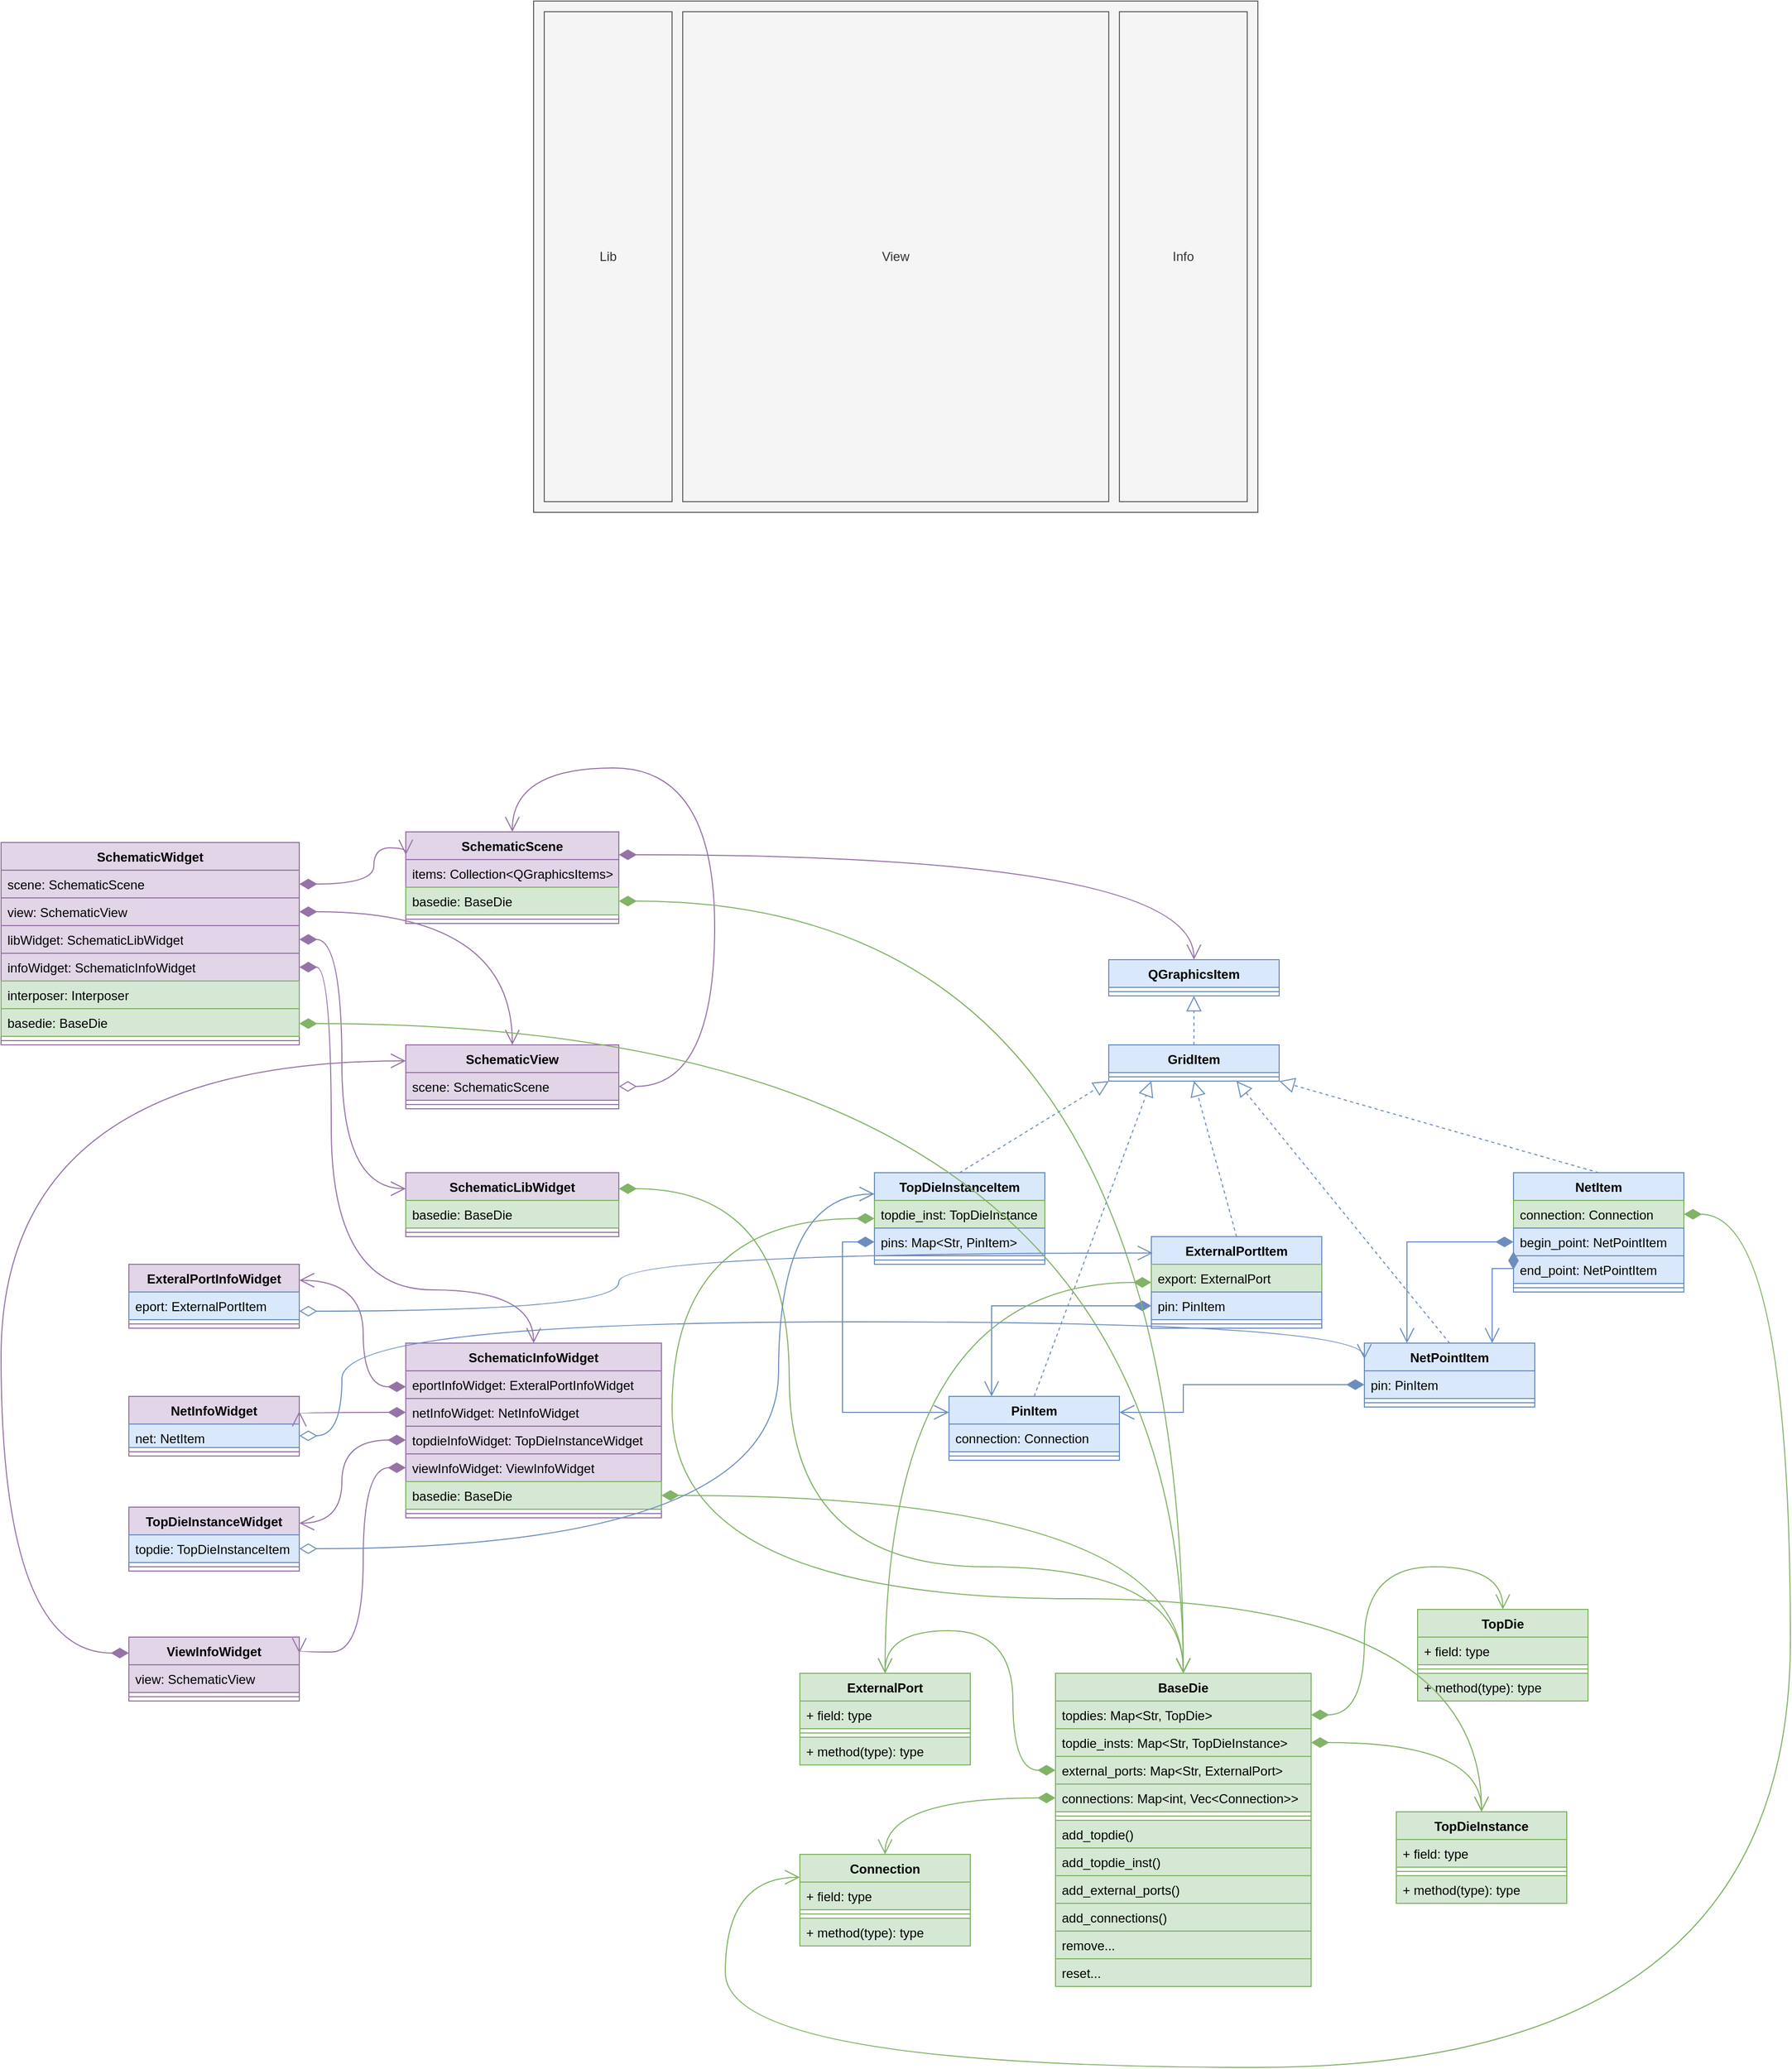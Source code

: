 <mxfile version="24.7.17">
  <diagram name="第 1 页" id="sD9A5YgcuJ8k0ued-JWM">
    <mxGraphModel dx="3790" dy="1867" grid="1" gridSize="10" guides="1" tooltips="1" connect="1" arrows="1" fold="1" page="0" pageScale="1" pageWidth="1654" pageHeight="2336" math="0" shadow="0">
      <root>
        <mxCell id="0" />
        <mxCell id="1" parent="0" />
        <mxCell id="cycLyyD8EOblPgv0sJzj-1" value="" style="rounded=0;whiteSpace=wrap;html=1;fillColor=#f5f5f5;fontColor=#333333;strokeColor=#666666;" parent="1" vertex="1">
          <mxGeometry x="-1240" y="-260" width="680" height="480" as="geometry" />
        </mxCell>
        <mxCell id="cycLyyD8EOblPgv0sJzj-2" value="Lib" style="rounded=0;whiteSpace=wrap;html=1;fillColor=#f5f5f5;fontColor=#333333;strokeColor=#666666;" parent="1" vertex="1">
          <mxGeometry x="-1230" y="-250" width="120" height="460" as="geometry" />
        </mxCell>
        <mxCell id="cycLyyD8EOblPgv0sJzj-3" value="Info" style="rounded=0;whiteSpace=wrap;html=1;align=center;fillColor=#f5f5f5;fontColor=#333333;strokeColor=#666666;" parent="1" vertex="1">
          <mxGeometry x="-690" y="-250" width="120" height="460" as="geometry" />
        </mxCell>
        <mxCell id="cycLyyD8EOblPgv0sJzj-4" value="View" style="rounded=0;whiteSpace=wrap;html=1;fillColor=#f5f5f5;fontColor=#333333;strokeColor=#666666;" parent="1" vertex="1">
          <mxGeometry x="-1100" y="-250" width="400" height="460" as="geometry" />
        </mxCell>
        <mxCell id="cycLyyD8EOblPgv0sJzj-6" value="BaseDie" style="swimlane;fontStyle=1;align=center;verticalAlign=top;childLayout=stackLayout;horizontal=1;startSize=26;horizontalStack=0;resizeParent=1;resizeParentMax=0;resizeLast=0;collapsible=1;marginBottom=0;whiteSpace=wrap;html=1;fillColor=#d5e8d4;strokeColor=#82b366;" parent="1" vertex="1">
          <mxGeometry x="-750" y="1310" width="240" height="294" as="geometry" />
        </mxCell>
        <mxCell id="cycLyyD8EOblPgv0sJzj-20" value="topdies: Map&amp;lt;Str, TopDie&amp;gt;" style="text;strokeColor=#82b366;fillColor=#d5e8d4;align=left;verticalAlign=top;spacingLeft=4;spacingRight=4;overflow=hidden;rotatable=0;points=[[0,0.5],[1,0.5]];portConstraint=eastwest;whiteSpace=wrap;html=1;" parent="cycLyyD8EOblPgv0sJzj-6" vertex="1">
          <mxGeometry y="26" width="240" height="26" as="geometry" />
        </mxCell>
        <mxCell id="ru8owRngPTIEKALJUx3J-1" value="topdie_insts: Map&amp;lt;Str, TopDieInstance&amp;gt;" style="text;strokeColor=#82b366;fillColor=#d5e8d4;align=left;verticalAlign=top;spacingLeft=4;spacingRight=4;overflow=hidden;rotatable=0;points=[[0,0.5],[1,0.5]];portConstraint=eastwest;whiteSpace=wrap;html=1;" vertex="1" parent="cycLyyD8EOblPgv0sJzj-6">
          <mxGeometry y="52" width="240" height="26" as="geometry" />
        </mxCell>
        <mxCell id="ru8owRngPTIEKALJUx3J-2" value="external_ports: Map&amp;lt;Str, ExternalPort&amp;gt;" style="text;strokeColor=#82b366;fillColor=#d5e8d4;align=left;verticalAlign=top;spacingLeft=4;spacingRight=4;overflow=hidden;rotatable=0;points=[[0,0.5],[1,0.5]];portConstraint=eastwest;whiteSpace=wrap;html=1;" vertex="1" parent="cycLyyD8EOblPgv0sJzj-6">
          <mxGeometry y="78" width="240" height="26" as="geometry" />
        </mxCell>
        <mxCell id="ru8owRngPTIEKALJUx3J-3" value="connections: Map&amp;lt;int, Vec&amp;lt;Connection&amp;gt;&amp;gt;" style="text;strokeColor=#82b366;fillColor=#d5e8d4;align=left;verticalAlign=top;spacingLeft=4;spacingRight=4;overflow=hidden;rotatable=0;points=[[0,0.5],[1,0.5]];portConstraint=eastwest;whiteSpace=wrap;html=1;" vertex="1" parent="cycLyyD8EOblPgv0sJzj-6">
          <mxGeometry y="104" width="240" height="26" as="geometry" />
        </mxCell>
        <mxCell id="cycLyyD8EOblPgv0sJzj-8" value="" style="line;strokeWidth=1;fillColor=#d5e8d4;align=left;verticalAlign=middle;spacingTop=-1;spacingLeft=3;spacingRight=3;rotatable=0;labelPosition=right;points=[];portConstraint=eastwest;strokeColor=#82b366;" parent="cycLyyD8EOblPgv0sJzj-6" vertex="1">
          <mxGeometry y="130" width="240" height="8" as="geometry" />
        </mxCell>
        <mxCell id="cycLyyD8EOblPgv0sJzj-9" value="add_topdie()" style="text;strokeColor=#82b366;fillColor=#d5e8d4;align=left;verticalAlign=top;spacingLeft=4;spacingRight=4;overflow=hidden;rotatable=0;points=[[0,0.5],[1,0.5]];portConstraint=eastwest;whiteSpace=wrap;html=1;" parent="cycLyyD8EOblPgv0sJzj-6" vertex="1">
          <mxGeometry y="138" width="240" height="26" as="geometry" />
        </mxCell>
        <mxCell id="cycLyyD8EOblPgv0sJzj-10" value="add_topdie_inst()" style="text;strokeColor=#82b366;fillColor=#d5e8d4;align=left;verticalAlign=top;spacingLeft=4;spacingRight=4;overflow=hidden;rotatable=0;points=[[0,0.5],[1,0.5]];portConstraint=eastwest;whiteSpace=wrap;html=1;" parent="cycLyyD8EOblPgv0sJzj-6" vertex="1">
          <mxGeometry y="164" width="240" height="26" as="geometry" />
        </mxCell>
        <mxCell id="ru8owRngPTIEKALJUx3J-4" value="add_external_ports()" style="text;strokeColor=#82b366;fillColor=#d5e8d4;align=left;verticalAlign=top;spacingLeft=4;spacingRight=4;overflow=hidden;rotatable=0;points=[[0,0.5],[1,0.5]];portConstraint=eastwest;whiteSpace=wrap;html=1;" vertex="1" parent="cycLyyD8EOblPgv0sJzj-6">
          <mxGeometry y="190" width="240" height="26" as="geometry" />
        </mxCell>
        <mxCell id="ru8owRngPTIEKALJUx3J-5" value="add_connections()" style="text;strokeColor=#82b366;fillColor=#d5e8d4;align=left;verticalAlign=top;spacingLeft=4;spacingRight=4;overflow=hidden;rotatable=0;points=[[0,0.5],[1,0.5]];portConstraint=eastwest;whiteSpace=wrap;html=1;" vertex="1" parent="cycLyyD8EOblPgv0sJzj-6">
          <mxGeometry y="216" width="240" height="26" as="geometry" />
        </mxCell>
        <mxCell id="ru8owRngPTIEKALJUx3J-6" value="remove..." style="text;strokeColor=#82b366;fillColor=#d5e8d4;align=left;verticalAlign=top;spacingLeft=4;spacingRight=4;overflow=hidden;rotatable=0;points=[[0,0.5],[1,0.5]];portConstraint=eastwest;whiteSpace=wrap;html=1;" vertex="1" parent="cycLyyD8EOblPgv0sJzj-6">
          <mxGeometry y="242" width="240" height="26" as="geometry" />
        </mxCell>
        <mxCell id="ru8owRngPTIEKALJUx3J-7" value="reset..." style="text;strokeColor=#82b366;fillColor=#d5e8d4;align=left;verticalAlign=top;spacingLeft=4;spacingRight=4;overflow=hidden;rotatable=0;points=[[0,0.5],[1,0.5]];portConstraint=eastwest;whiteSpace=wrap;html=1;" vertex="1" parent="cycLyyD8EOblPgv0sJzj-6">
          <mxGeometry y="268" width="240" height="26" as="geometry" />
        </mxCell>
        <mxCell id="cycLyyD8EOblPgv0sJzj-16" value="GridItem" style="swimlane;fontStyle=1;align=center;verticalAlign=top;childLayout=stackLayout;horizontal=1;startSize=26;horizontalStack=0;resizeParent=1;resizeParentMax=0;resizeLast=0;collapsible=1;marginBottom=0;whiteSpace=wrap;html=1;fillColor=#dae8fc;strokeColor=#6c8ebf;" parent="1" vertex="1">
          <mxGeometry x="-700" y="720" width="160" height="34" as="geometry" />
        </mxCell>
        <mxCell id="cycLyyD8EOblPgv0sJzj-18" value="" style="line;strokeWidth=1;fillColor=#dae8fc;align=left;verticalAlign=middle;spacingTop=-1;spacingLeft=3;spacingRight=3;rotatable=0;labelPosition=right;points=[];portConstraint=eastwest;strokeColor=#6c8ebf;" parent="cycLyyD8EOblPgv0sJzj-16" vertex="1">
          <mxGeometry y="26" width="160" height="8" as="geometry" />
        </mxCell>
        <mxCell id="ru8owRngPTIEKALJUx3J-8" value="TopDie" style="swimlane;fontStyle=1;align=center;verticalAlign=top;childLayout=stackLayout;horizontal=1;startSize=26;horizontalStack=0;resizeParent=1;resizeParentMax=0;resizeLast=0;collapsible=1;marginBottom=0;whiteSpace=wrap;html=1;fillColor=#d5e8d4;strokeColor=#82b366;" vertex="1" parent="1">
          <mxGeometry x="-410" y="1250" width="160" height="86" as="geometry" />
        </mxCell>
        <mxCell id="ru8owRngPTIEKALJUx3J-9" value="+ field: type" style="text;strokeColor=#82b366;fillColor=#d5e8d4;align=left;verticalAlign=top;spacingLeft=4;spacingRight=4;overflow=hidden;rotatable=0;points=[[0,0.5],[1,0.5]];portConstraint=eastwest;whiteSpace=wrap;html=1;" vertex="1" parent="ru8owRngPTIEKALJUx3J-8">
          <mxGeometry y="26" width="160" height="26" as="geometry" />
        </mxCell>
        <mxCell id="ru8owRngPTIEKALJUx3J-10" value="" style="line;strokeWidth=1;fillColor=#d5e8d4;align=left;verticalAlign=middle;spacingTop=-1;spacingLeft=3;spacingRight=3;rotatable=0;labelPosition=right;points=[];portConstraint=eastwest;strokeColor=#82b366;" vertex="1" parent="ru8owRngPTIEKALJUx3J-8">
          <mxGeometry y="52" width="160" height="8" as="geometry" />
        </mxCell>
        <mxCell id="ru8owRngPTIEKALJUx3J-11" value="+ method(type): type" style="text;strokeColor=#82b366;fillColor=#d5e8d4;align=left;verticalAlign=top;spacingLeft=4;spacingRight=4;overflow=hidden;rotatable=0;points=[[0,0.5],[1,0.5]];portConstraint=eastwest;whiteSpace=wrap;html=1;" vertex="1" parent="ru8owRngPTIEKALJUx3J-8">
          <mxGeometry y="60" width="160" height="26" as="geometry" />
        </mxCell>
        <mxCell id="ru8owRngPTIEKALJUx3J-12" value="TopDieInstance" style="swimlane;fontStyle=1;align=center;verticalAlign=top;childLayout=stackLayout;horizontal=1;startSize=26;horizontalStack=0;resizeParent=1;resizeParentMax=0;resizeLast=0;collapsible=1;marginBottom=0;whiteSpace=wrap;html=1;fillColor=#d5e8d4;strokeColor=#82b366;" vertex="1" parent="1">
          <mxGeometry x="-430" y="1440" width="160" height="86" as="geometry" />
        </mxCell>
        <mxCell id="ru8owRngPTIEKALJUx3J-13" value="+ field: type" style="text;strokeColor=#82b366;fillColor=#d5e8d4;align=left;verticalAlign=top;spacingLeft=4;spacingRight=4;overflow=hidden;rotatable=0;points=[[0,0.5],[1,0.5]];portConstraint=eastwest;whiteSpace=wrap;html=1;" vertex="1" parent="ru8owRngPTIEKALJUx3J-12">
          <mxGeometry y="26" width="160" height="26" as="geometry" />
        </mxCell>
        <mxCell id="ru8owRngPTIEKALJUx3J-14" value="" style="line;strokeWidth=1;fillColor=#d5e8d4;align=left;verticalAlign=middle;spacingTop=-1;spacingLeft=3;spacingRight=3;rotatable=0;labelPosition=right;points=[];portConstraint=eastwest;strokeColor=#82b366;" vertex="1" parent="ru8owRngPTIEKALJUx3J-12">
          <mxGeometry y="52" width="160" height="8" as="geometry" />
        </mxCell>
        <mxCell id="ru8owRngPTIEKALJUx3J-15" value="+ method(type): type" style="text;strokeColor=#82b366;fillColor=#d5e8d4;align=left;verticalAlign=top;spacingLeft=4;spacingRight=4;overflow=hidden;rotatable=0;points=[[0,0.5],[1,0.5]];portConstraint=eastwest;whiteSpace=wrap;html=1;" vertex="1" parent="ru8owRngPTIEKALJUx3J-12">
          <mxGeometry y="60" width="160" height="26" as="geometry" />
        </mxCell>
        <mxCell id="ru8owRngPTIEKALJUx3J-16" value="ExternalPort" style="swimlane;fontStyle=1;align=center;verticalAlign=top;childLayout=stackLayout;horizontal=1;startSize=26;horizontalStack=0;resizeParent=1;resizeParentMax=0;resizeLast=0;collapsible=1;marginBottom=0;whiteSpace=wrap;html=1;fillColor=#d5e8d4;strokeColor=#82b366;" vertex="1" parent="1">
          <mxGeometry x="-990" y="1310" width="160" height="86" as="geometry" />
        </mxCell>
        <mxCell id="ru8owRngPTIEKALJUx3J-17" value="+ field: type" style="text;strokeColor=#82b366;fillColor=#d5e8d4;align=left;verticalAlign=top;spacingLeft=4;spacingRight=4;overflow=hidden;rotatable=0;points=[[0,0.5],[1,0.5]];portConstraint=eastwest;whiteSpace=wrap;html=1;" vertex="1" parent="ru8owRngPTIEKALJUx3J-16">
          <mxGeometry y="26" width="160" height="26" as="geometry" />
        </mxCell>
        <mxCell id="ru8owRngPTIEKALJUx3J-18" value="" style="line;strokeWidth=1;fillColor=#d5e8d4;align=left;verticalAlign=middle;spacingTop=-1;spacingLeft=3;spacingRight=3;rotatable=0;labelPosition=right;points=[];portConstraint=eastwest;strokeColor=#82b366;" vertex="1" parent="ru8owRngPTIEKALJUx3J-16">
          <mxGeometry y="52" width="160" height="8" as="geometry" />
        </mxCell>
        <mxCell id="ru8owRngPTIEKALJUx3J-19" value="+ method(type): type" style="text;strokeColor=#82b366;fillColor=#d5e8d4;align=left;verticalAlign=top;spacingLeft=4;spacingRight=4;overflow=hidden;rotatable=0;points=[[0,0.5],[1,0.5]];portConstraint=eastwest;whiteSpace=wrap;html=1;" vertex="1" parent="ru8owRngPTIEKALJUx3J-16">
          <mxGeometry y="60" width="160" height="26" as="geometry" />
        </mxCell>
        <mxCell id="ru8owRngPTIEKALJUx3J-20" value="Connection" style="swimlane;fontStyle=1;align=center;verticalAlign=top;childLayout=stackLayout;horizontal=1;startSize=26;horizontalStack=0;resizeParent=1;resizeParentMax=0;resizeLast=0;collapsible=1;marginBottom=0;whiteSpace=wrap;html=1;fillColor=#d5e8d4;strokeColor=#82b366;" vertex="1" parent="1">
          <mxGeometry x="-990" y="1480" width="160" height="86" as="geometry" />
        </mxCell>
        <mxCell id="ru8owRngPTIEKALJUx3J-21" value="+ field: type" style="text;strokeColor=#82b366;fillColor=#d5e8d4;align=left;verticalAlign=top;spacingLeft=4;spacingRight=4;overflow=hidden;rotatable=0;points=[[0,0.5],[1,0.5]];portConstraint=eastwest;whiteSpace=wrap;html=1;" vertex="1" parent="ru8owRngPTIEKALJUx3J-20">
          <mxGeometry y="26" width="160" height="26" as="geometry" />
        </mxCell>
        <mxCell id="ru8owRngPTIEKALJUx3J-22" value="" style="line;strokeWidth=1;fillColor=#d5e8d4;align=left;verticalAlign=middle;spacingTop=-1;spacingLeft=3;spacingRight=3;rotatable=0;labelPosition=right;points=[];portConstraint=eastwest;strokeColor=#82b366;" vertex="1" parent="ru8owRngPTIEKALJUx3J-20">
          <mxGeometry y="52" width="160" height="8" as="geometry" />
        </mxCell>
        <mxCell id="ru8owRngPTIEKALJUx3J-23" value="+ method(type): type" style="text;strokeColor=#82b366;fillColor=#d5e8d4;align=left;verticalAlign=top;spacingLeft=4;spacingRight=4;overflow=hidden;rotatable=0;points=[[0,0.5],[1,0.5]];portConstraint=eastwest;whiteSpace=wrap;html=1;" vertex="1" parent="ru8owRngPTIEKALJUx3J-20">
          <mxGeometry y="60" width="160" height="26" as="geometry" />
        </mxCell>
        <mxCell id="ru8owRngPTIEKALJUx3J-24" value="TopDieInstanceItem" style="swimlane;fontStyle=1;align=center;verticalAlign=top;childLayout=stackLayout;horizontal=1;startSize=26;horizontalStack=0;resizeParent=1;resizeParentMax=0;resizeLast=0;collapsible=1;marginBottom=0;whiteSpace=wrap;html=1;fillColor=#dae8fc;strokeColor=#6c8ebf;" vertex="1" parent="1">
          <mxGeometry x="-920" y="840" width="160" height="86" as="geometry" />
        </mxCell>
        <mxCell id="ru8owRngPTIEKALJUx3J-25" value="topdie_inst: TopDieInstance" style="text;strokeColor=#82b366;fillColor=#d5e8d4;align=left;verticalAlign=top;spacingLeft=4;spacingRight=4;overflow=hidden;rotatable=0;points=[[0,0.5],[1,0.5]];portConstraint=eastwest;whiteSpace=wrap;html=1;" vertex="1" parent="ru8owRngPTIEKALJUx3J-24">
          <mxGeometry y="26" width="160" height="26" as="geometry" />
        </mxCell>
        <mxCell id="ru8owRngPTIEKALJUx3J-56" value="pins: Map&amp;lt;Str, PinItem&amp;gt;" style="text;strokeColor=#6c8ebf;fillColor=#dae8fc;align=left;verticalAlign=top;spacingLeft=4;spacingRight=4;overflow=hidden;rotatable=0;points=[[0,0.5],[1,0.5]];portConstraint=eastwest;whiteSpace=wrap;html=1;" vertex="1" parent="ru8owRngPTIEKALJUx3J-24">
          <mxGeometry y="52" width="160" height="26" as="geometry" />
        </mxCell>
        <mxCell id="ru8owRngPTIEKALJUx3J-26" value="" style="line;strokeWidth=1;fillColor=#dae8fc;align=left;verticalAlign=middle;spacingTop=-1;spacingLeft=3;spacingRight=3;rotatable=0;labelPosition=right;points=[];portConstraint=eastwest;strokeColor=#6c8ebf;" vertex="1" parent="ru8owRngPTIEKALJUx3J-24">
          <mxGeometry y="78" width="160" height="8" as="geometry" />
        </mxCell>
        <mxCell id="ru8owRngPTIEKALJUx3J-28" value="QGraphicsItem" style="swimlane;fontStyle=1;align=center;verticalAlign=top;childLayout=stackLayout;horizontal=1;startSize=26;horizontalStack=0;resizeParent=1;resizeParentMax=0;resizeLast=0;collapsible=1;marginBottom=0;whiteSpace=wrap;html=1;fillColor=#dae8fc;strokeColor=#6c8ebf;" vertex="1" parent="1">
          <mxGeometry x="-700" y="640" width="160" height="34" as="geometry" />
        </mxCell>
        <mxCell id="ru8owRngPTIEKALJUx3J-29" value="" style="line;strokeWidth=1;fillColor=#dae8fc;align=left;verticalAlign=middle;spacingTop=-1;spacingLeft=3;spacingRight=3;rotatable=0;labelPosition=right;points=[];portConstraint=eastwest;strokeColor=#6c8ebf;" vertex="1" parent="ru8owRngPTIEKALJUx3J-28">
          <mxGeometry y="26" width="160" height="8" as="geometry" />
        </mxCell>
        <mxCell id="ru8owRngPTIEKALJUx3J-32" value="" style="endArrow=block;dashed=1;endFill=0;endSize=12;html=1;rounded=0;fontSize=12;curved=1;exitX=0.5;exitY=0;exitDx=0;exitDy=0;entryX=0.5;entryY=1;entryDx=0;entryDy=0;fillColor=#dae8fc;strokeColor=#6c8ebf;" edge="1" parent="1" source="cycLyyD8EOblPgv0sJzj-16" target="ru8owRngPTIEKALJUx3J-28">
          <mxGeometry width="160" relative="1" as="geometry">
            <mxPoint x="-380" y="830" as="sourcePoint" />
            <mxPoint x="-220" y="830" as="targetPoint" />
          </mxGeometry>
        </mxCell>
        <mxCell id="ru8owRngPTIEKALJUx3J-33" value="" style="endArrow=block;dashed=1;endFill=0;endSize=12;html=1;rounded=0;fontSize=12;curved=1;exitX=0.5;exitY=0;exitDx=0;exitDy=0;entryX=0;entryY=1;entryDx=0;entryDy=0;fillColor=#dae8fc;strokeColor=#6c8ebf;" edge="1" parent="1" source="ru8owRngPTIEKALJUx3J-24" target="cycLyyD8EOblPgv0sJzj-16">
          <mxGeometry width="160" relative="1" as="geometry">
            <mxPoint x="-730" y="852" as="sourcePoint" />
            <mxPoint x="-690" y="820" as="targetPoint" />
          </mxGeometry>
        </mxCell>
        <mxCell id="ru8owRngPTIEKALJUx3J-34" value="ExternalPortItem" style="swimlane;fontStyle=1;align=center;verticalAlign=top;childLayout=stackLayout;horizontal=1;startSize=26;horizontalStack=0;resizeParent=1;resizeParentMax=0;resizeLast=0;collapsible=1;marginBottom=0;whiteSpace=wrap;html=1;fillColor=#dae8fc;strokeColor=#6c8ebf;" vertex="1" parent="1">
          <mxGeometry x="-660" y="900" width="160" height="86" as="geometry" />
        </mxCell>
        <mxCell id="ru8owRngPTIEKALJUx3J-35" value="export: ExternalPort" style="text;strokeColor=#82b366;fillColor=#d5e8d4;align=left;verticalAlign=top;spacingLeft=4;spacingRight=4;overflow=hidden;rotatable=0;points=[[0,0.5],[1,0.5]];portConstraint=eastwest;whiteSpace=wrap;html=1;" vertex="1" parent="ru8owRngPTIEKALJUx3J-34">
          <mxGeometry y="26" width="160" height="26" as="geometry" />
        </mxCell>
        <mxCell id="ru8owRngPTIEKALJUx3J-57" value="pin: PinItem" style="text;strokeColor=#6c8ebf;fillColor=#dae8fc;align=left;verticalAlign=top;spacingLeft=4;spacingRight=4;overflow=hidden;rotatable=0;points=[[0,0.5],[1,0.5]];portConstraint=eastwest;whiteSpace=wrap;html=1;" vertex="1" parent="ru8owRngPTIEKALJUx3J-34">
          <mxGeometry y="52" width="160" height="26" as="geometry" />
        </mxCell>
        <mxCell id="ru8owRngPTIEKALJUx3J-36" value="" style="line;strokeWidth=1;fillColor=#dae8fc;align=left;verticalAlign=middle;spacingTop=-1;spacingLeft=3;spacingRight=3;rotatable=0;labelPosition=right;points=[];portConstraint=eastwest;strokeColor=#6c8ebf;" vertex="1" parent="ru8owRngPTIEKALJUx3J-34">
          <mxGeometry y="78" width="160" height="8" as="geometry" />
        </mxCell>
        <mxCell id="ru8owRngPTIEKALJUx3J-37" value="" style="endArrow=block;dashed=1;endFill=0;endSize=12;html=1;rounded=0;fontSize=12;curved=1;exitX=0.5;exitY=0;exitDx=0;exitDy=0;entryX=0.5;entryY=1;entryDx=0;entryDy=0;fillColor=#dae8fc;strokeColor=#6c8ebf;" edge="1" parent="1" source="ru8owRngPTIEKALJUx3J-34" target="cycLyyD8EOblPgv0sJzj-16">
          <mxGeometry width="160" relative="1" as="geometry">
            <mxPoint x="-470" y="1068" as="sourcePoint" />
            <mxPoint x="-400" y="980" as="targetPoint" />
          </mxGeometry>
        </mxCell>
        <mxCell id="ru8owRngPTIEKALJUx3J-42" value="NetItem" style="swimlane;fontStyle=1;align=center;verticalAlign=top;childLayout=stackLayout;horizontal=1;startSize=26;horizontalStack=0;resizeParent=1;resizeParentMax=0;resizeLast=0;collapsible=1;marginBottom=0;whiteSpace=wrap;html=1;fillColor=#dae8fc;strokeColor=#6c8ebf;" vertex="1" parent="1">
          <mxGeometry x="-320" y="840" width="160" height="112" as="geometry" />
        </mxCell>
        <mxCell id="ru8owRngPTIEKALJUx3J-43" value="connection: Connection" style="text;strokeColor=#82b366;fillColor=#d5e8d4;align=left;verticalAlign=top;spacingLeft=4;spacingRight=4;overflow=hidden;rotatable=0;points=[[0,0.5],[1,0.5]];portConstraint=eastwest;whiteSpace=wrap;html=1;" vertex="1" parent="ru8owRngPTIEKALJUx3J-42">
          <mxGeometry y="26" width="160" height="26" as="geometry" />
        </mxCell>
        <mxCell id="ru8owRngPTIEKALJUx3J-54" value="begin_point: NetPointItem" style="text;strokeColor=#6c8ebf;fillColor=#dae8fc;align=left;verticalAlign=top;spacingLeft=4;spacingRight=4;overflow=hidden;rotatable=0;points=[[0,0.5],[1,0.5]];portConstraint=eastwest;whiteSpace=wrap;html=1;" vertex="1" parent="ru8owRngPTIEKALJUx3J-42">
          <mxGeometry y="52" width="160" height="26" as="geometry" />
        </mxCell>
        <mxCell id="ru8owRngPTIEKALJUx3J-55" value="end_point: NetPointItem" style="text;strokeColor=#6c8ebf;fillColor=#dae8fc;align=left;verticalAlign=top;spacingLeft=4;spacingRight=4;overflow=hidden;rotatable=0;points=[[0,0.5],[1,0.5]];portConstraint=eastwest;whiteSpace=wrap;html=1;" vertex="1" parent="ru8owRngPTIEKALJUx3J-42">
          <mxGeometry y="78" width="160" height="26" as="geometry" />
        </mxCell>
        <mxCell id="ru8owRngPTIEKALJUx3J-44" value="" style="line;strokeWidth=1;fillColor=#dae8fc;align=left;verticalAlign=middle;spacingTop=-1;spacingLeft=3;spacingRight=3;rotatable=0;labelPosition=right;points=[];portConstraint=eastwest;strokeColor=#6c8ebf;" vertex="1" parent="ru8owRngPTIEKALJUx3J-42">
          <mxGeometry y="104" width="160" height="8" as="geometry" />
        </mxCell>
        <mxCell id="ru8owRngPTIEKALJUx3J-45" value="" style="endArrow=block;dashed=1;endFill=0;endSize=12;html=1;rounded=0;fontSize=12;curved=1;exitX=0.5;exitY=0;exitDx=0;exitDy=0;entryX=1;entryY=1;entryDx=0;entryDy=0;fillColor=#dae8fc;strokeColor=#6c8ebf;" edge="1" parent="1" source="ru8owRngPTIEKALJUx3J-42" target="cycLyyD8EOblPgv0sJzj-16">
          <mxGeometry width="160" relative="1" as="geometry">
            <mxPoint x="-730" y="1142" as="sourcePoint" />
            <mxPoint x="-660" y="1080" as="targetPoint" />
          </mxGeometry>
        </mxCell>
        <mxCell id="ru8owRngPTIEKALJUx3J-46" value="PinItem" style="swimlane;fontStyle=1;align=center;verticalAlign=top;childLayout=stackLayout;horizontal=1;startSize=26;horizontalStack=0;resizeParent=1;resizeParentMax=0;resizeLast=0;collapsible=1;marginBottom=0;whiteSpace=wrap;html=1;fillColor=#dae8fc;strokeColor=#6c8ebf;" vertex="1" parent="1">
          <mxGeometry x="-850" y="1050" width="160" height="60" as="geometry" />
        </mxCell>
        <mxCell id="ru8owRngPTIEKALJUx3J-47" value="connection: Connection" style="text;strokeColor=#6c8ebf;fillColor=#dae8fc;align=left;verticalAlign=top;spacingLeft=4;spacingRight=4;overflow=hidden;rotatable=0;points=[[0,0.5],[1,0.5]];portConstraint=eastwest;whiteSpace=wrap;html=1;" vertex="1" parent="ru8owRngPTIEKALJUx3J-46">
          <mxGeometry y="26" width="160" height="26" as="geometry" />
        </mxCell>
        <mxCell id="ru8owRngPTIEKALJUx3J-48" value="" style="line;strokeWidth=1;fillColor=#dae8fc;align=left;verticalAlign=middle;spacingTop=-1;spacingLeft=3;spacingRight=3;rotatable=0;labelPosition=right;points=[];portConstraint=eastwest;strokeColor=#6c8ebf;" vertex="1" parent="ru8owRngPTIEKALJUx3J-46">
          <mxGeometry y="52" width="160" height="8" as="geometry" />
        </mxCell>
        <mxCell id="ru8owRngPTIEKALJUx3J-49" value="" style="endArrow=block;dashed=1;endFill=0;endSize=12;html=1;rounded=0;fontSize=12;curved=1;exitX=0.5;exitY=0;exitDx=0;exitDy=0;entryX=0.25;entryY=1;entryDx=0;entryDy=0;fillColor=#dae8fc;strokeColor=#6c8ebf;" edge="1" parent="1" source="ru8owRngPTIEKALJUx3J-46" target="cycLyyD8EOblPgv0sJzj-16">
          <mxGeometry width="160" relative="1" as="geometry">
            <mxPoint x="-730" y="1272" as="sourcePoint" />
            <mxPoint x="-530" y="790" as="targetPoint" />
          </mxGeometry>
        </mxCell>
        <mxCell id="ru8owRngPTIEKALJUx3J-50" value="NetPointItem" style="swimlane;fontStyle=1;align=center;verticalAlign=top;childLayout=stackLayout;horizontal=1;startSize=26;horizontalStack=0;resizeParent=1;resizeParentMax=0;resizeLast=0;collapsible=1;marginBottom=0;whiteSpace=wrap;html=1;fillColor=#dae8fc;strokeColor=#6c8ebf;" vertex="1" parent="1">
          <mxGeometry x="-460" y="1000" width="160" height="60" as="geometry" />
        </mxCell>
        <mxCell id="ru8owRngPTIEKALJUx3J-51" value="pin: PinItem" style="text;strokeColor=#6c8ebf;fillColor=#dae8fc;align=left;verticalAlign=top;spacingLeft=4;spacingRight=4;overflow=hidden;rotatable=0;points=[[0,0.5],[1,0.5]];portConstraint=eastwest;whiteSpace=wrap;html=1;" vertex="1" parent="ru8owRngPTIEKALJUx3J-50">
          <mxGeometry y="26" width="160" height="26" as="geometry" />
        </mxCell>
        <mxCell id="ru8owRngPTIEKALJUx3J-52" value="" style="line;strokeWidth=1;fillColor=#dae8fc;align=left;verticalAlign=middle;spacingTop=-1;spacingLeft=3;spacingRight=3;rotatable=0;labelPosition=right;points=[];portConstraint=eastwest;strokeColor=#6c8ebf;" vertex="1" parent="ru8owRngPTIEKALJUx3J-50">
          <mxGeometry y="52" width="160" height="8" as="geometry" />
        </mxCell>
        <mxCell id="ru8owRngPTIEKALJUx3J-53" value="" style="endArrow=block;dashed=1;endFill=0;endSize=12;html=1;rounded=0;fontSize=12;curved=1;exitX=0.5;exitY=0;exitDx=0;exitDy=0;entryX=0.75;entryY=1;entryDx=0;entryDy=0;fillColor=#dae8fc;strokeColor=#6c8ebf;" edge="1" parent="1" source="ru8owRngPTIEKALJUx3J-50" target="cycLyyD8EOblPgv0sJzj-16">
          <mxGeometry width="160" relative="1" as="geometry">
            <mxPoint x="-600" y="1362" as="sourcePoint" />
            <mxPoint x="-550" y="780" as="targetPoint" />
          </mxGeometry>
        </mxCell>
        <mxCell id="ru8owRngPTIEKALJUx3J-58" value="" style="endArrow=open;html=1;endSize=12;startArrow=diamondThin;startSize=14;startFill=1;edgeStyle=orthogonalEdgeStyle;align=left;verticalAlign=bottom;rounded=0;fontSize=12;curved=0;exitX=0;exitY=0.5;exitDx=0;exitDy=0;entryX=0;entryY=0.25;entryDx=0;entryDy=0;fillColor=#dae8fc;strokeColor=#6c8ebf;" edge="1" parent="1" source="ru8owRngPTIEKALJUx3J-56" target="ru8owRngPTIEKALJUx3J-46">
          <mxGeometry x="-1" y="3" relative="1" as="geometry">
            <mxPoint x="-440" y="1110" as="sourcePoint" />
            <mxPoint x="-280" y="1110" as="targetPoint" />
            <Array as="points">
              <mxPoint x="-950" y="905" />
              <mxPoint x="-950" y="1065" />
            </Array>
          </mxGeometry>
        </mxCell>
        <mxCell id="ru8owRngPTIEKALJUx3J-59" value="" style="endArrow=open;html=1;endSize=12;startArrow=diamondThin;startSize=14;startFill=1;edgeStyle=orthogonalEdgeStyle;align=left;verticalAlign=bottom;rounded=0;fontSize=12;curved=0;exitX=0;exitY=0.5;exitDx=0;exitDy=0;entryX=0.25;entryY=0;entryDx=0;entryDy=0;fillColor=#dae8fc;strokeColor=#6c8ebf;" edge="1" parent="1" source="ru8owRngPTIEKALJUx3J-57" target="ru8owRngPTIEKALJUx3J-46">
          <mxGeometry x="-1" y="3" relative="1" as="geometry">
            <mxPoint x="-910" y="915" as="sourcePoint" />
            <mxPoint x="-840" y="1075" as="targetPoint" />
            <Array as="points">
              <mxPoint x="-810" y="965" />
            </Array>
          </mxGeometry>
        </mxCell>
        <mxCell id="ru8owRngPTIEKALJUx3J-60" value="" style="endArrow=open;html=1;endSize=12;startArrow=diamondThin;startSize=14;startFill=1;edgeStyle=orthogonalEdgeStyle;align=left;verticalAlign=bottom;rounded=0;fontSize=12;curved=0;entryX=1;entryY=0.25;entryDx=0;entryDy=0;exitX=0;exitY=0.5;exitDx=0;exitDy=0;fillColor=#dae8fc;strokeColor=#6c8ebf;" edge="1" parent="1" source="ru8owRngPTIEKALJUx3J-51" target="ru8owRngPTIEKALJUx3J-46">
          <mxGeometry x="-1" y="3" relative="1" as="geometry">
            <mxPoint x="-380" y="1070" as="sourcePoint" />
            <mxPoint x="-630" y="1122.5" as="targetPoint" />
            <Array as="points">
              <mxPoint x="-630" y="1039" />
              <mxPoint x="-630" y="1065" />
            </Array>
          </mxGeometry>
        </mxCell>
        <mxCell id="ru8owRngPTIEKALJUx3J-61" value="" style="endArrow=open;html=1;endSize=12;startArrow=diamondThin;startSize=14;startFill=1;edgeStyle=orthogonalEdgeStyle;align=left;verticalAlign=bottom;rounded=0;fontSize=12;curved=0;entryX=0.25;entryY=0;entryDx=0;entryDy=0;exitX=0;exitY=0.5;exitDx=0;exitDy=0;fillColor=#dae8fc;strokeColor=#6c8ebf;" edge="1" parent="1" source="ru8owRngPTIEKALJUx3J-54" target="ru8owRngPTIEKALJUx3J-50">
          <mxGeometry x="-1" y="3" relative="1" as="geometry">
            <mxPoint x="-330" y="910" as="sourcePoint" />
            <mxPoint x="-560" y="936" as="targetPoint" />
            <Array as="points">
              <mxPoint x="-420" y="905" />
            </Array>
          </mxGeometry>
        </mxCell>
        <mxCell id="ru8owRngPTIEKALJUx3J-62" value="" style="endArrow=open;html=1;endSize=12;startArrow=diamondThin;startSize=14;startFill=1;edgeStyle=orthogonalEdgeStyle;align=left;verticalAlign=bottom;rounded=0;fontSize=12;curved=0;entryX=0.75;entryY=0;entryDx=0;entryDy=0;exitX=0;exitY=0.5;exitDx=0;exitDy=0;fillColor=#dae8fc;strokeColor=#6c8ebf;" edge="1" parent="1" source="ru8owRngPTIEKALJUx3J-55" target="ru8owRngPTIEKALJUx3J-50">
          <mxGeometry x="-1" y="3" relative="1" as="geometry">
            <mxPoint x="-310" y="915" as="sourcePoint" />
            <mxPoint x="-410" y="1010" as="targetPoint" />
            <Array as="points">
              <mxPoint x="-340" y="930" />
            </Array>
          </mxGeometry>
        </mxCell>
        <mxCell id="ru8owRngPTIEKALJUx3J-64" value="" style="endArrow=open;html=1;endSize=12;startArrow=diamondThin;startSize=14;startFill=1;edgeStyle=orthogonalEdgeStyle;align=left;verticalAlign=bottom;rounded=0;fontSize=12;curved=1;fillColor=#d5e8d4;strokeColor=#82b366;exitX=1;exitY=0.5;exitDx=0;exitDy=0;entryX=0.5;entryY=0;entryDx=0;entryDy=0;" edge="1" parent="1" source="cycLyyD8EOblPgv0sJzj-20" target="ru8owRngPTIEKALJUx3J-8">
          <mxGeometry x="-1" y="3" relative="1" as="geometry">
            <mxPoint x="-570" y="1470" as="sourcePoint" />
            <mxPoint x="-410" y="1470" as="targetPoint" />
            <Array as="points">
              <mxPoint x="-460" y="1349" />
              <mxPoint x="-460" y="1210" />
              <mxPoint x="-330" y="1210" />
            </Array>
          </mxGeometry>
        </mxCell>
        <mxCell id="ru8owRngPTIEKALJUx3J-65" value="" style="endArrow=open;html=1;endSize=12;startArrow=diamondThin;startSize=14;startFill=1;edgeStyle=orthogonalEdgeStyle;align=left;verticalAlign=bottom;rounded=0;fontSize=12;curved=1;fillColor=#d5e8d4;strokeColor=#82b366;exitX=1;exitY=0.5;exitDx=0;exitDy=0;entryX=0.5;entryY=0;entryDx=0;entryDy=0;" edge="1" parent="1" source="ru8owRngPTIEKALJUx3J-1" target="ru8owRngPTIEKALJUx3J-12">
          <mxGeometry x="-1" y="3" relative="1" as="geometry">
            <mxPoint x="-500" y="1359" as="sourcePoint" />
            <mxPoint x="-320" y="1234" as="targetPoint" />
            <Array as="points">
              <mxPoint x="-350" y="1375" />
            </Array>
          </mxGeometry>
        </mxCell>
        <mxCell id="ru8owRngPTIEKALJUx3J-66" value="" style="endArrow=open;html=1;endSize=12;startArrow=diamondThin;startSize=14;startFill=1;edgeStyle=orthogonalEdgeStyle;align=left;verticalAlign=bottom;rounded=0;fontSize=12;curved=1;fillColor=#d5e8d4;strokeColor=#82b366;exitX=0;exitY=0.5;exitDx=0;exitDy=0;entryX=0.5;entryY=0;entryDx=0;entryDy=0;" edge="1" parent="1" source="ru8owRngPTIEKALJUx3J-2" target="ru8owRngPTIEKALJUx3J-16">
          <mxGeometry x="-1" y="3" relative="1" as="geometry">
            <mxPoint x="-500" y="1359" as="sourcePoint" />
            <mxPoint x="-870" y="1200" as="targetPoint" />
            <Array as="points">
              <mxPoint x="-790" y="1401" />
              <mxPoint x="-790" y="1270" />
              <mxPoint x="-910" y="1270" />
            </Array>
          </mxGeometry>
        </mxCell>
        <mxCell id="ru8owRngPTIEKALJUx3J-67" value="" style="endArrow=open;html=1;endSize=12;startArrow=diamondThin;startSize=14;startFill=1;edgeStyle=orthogonalEdgeStyle;align=left;verticalAlign=bottom;rounded=0;fontSize=12;curved=1;fillColor=#d5e8d4;strokeColor=#82b366;exitX=0;exitY=0.5;exitDx=0;exitDy=0;entryX=0.5;entryY=0;entryDx=0;entryDy=0;" edge="1" parent="1" source="ru8owRngPTIEKALJUx3J-3" target="ru8owRngPTIEKALJUx3J-20">
          <mxGeometry x="-1" y="3" relative="1" as="geometry">
            <mxPoint x="-740" y="1411" as="sourcePoint" />
            <mxPoint x="-900" y="1280" as="targetPoint" />
            <Array as="points">
              <mxPoint x="-910" y="1427" />
            </Array>
          </mxGeometry>
        </mxCell>
        <mxCell id="ru8owRngPTIEKALJUx3J-68" value="" style="endArrow=open;html=1;endSize=12;startArrow=diamondThin;startSize=14;startFill=1;edgeStyle=orthogonalEdgeStyle;align=left;verticalAlign=bottom;rounded=0;fontSize=12;curved=1;fillColor=#d5e8d4;strokeColor=#82b366;exitX=0;exitY=0.5;exitDx=0;exitDy=0;entryX=0.5;entryY=0;entryDx=0;entryDy=0;" edge="1" parent="1" source="ru8owRngPTIEKALJUx3J-24" target="ru8owRngPTIEKALJUx3J-12">
          <mxGeometry x="-1" y="3" relative="1" as="geometry">
            <mxPoint x="-740" y="1411" as="sourcePoint" />
            <mxPoint x="-510" y="1240" as="targetPoint" />
            <Array as="points">
              <mxPoint x="-1110" y="883" />
              <mxPoint x="-1110" y="1240" />
              <mxPoint x="-350" y="1240" />
            </Array>
          </mxGeometry>
        </mxCell>
        <mxCell id="ru8owRngPTIEKALJUx3J-69" value="" style="endArrow=open;html=1;endSize=12;startArrow=diamondThin;startSize=14;startFill=1;edgeStyle=orthogonalEdgeStyle;align=left;verticalAlign=bottom;rounded=0;fontSize=12;curved=1;fillColor=#d5e8d4;strokeColor=#82b366;exitX=0;exitY=0.5;exitDx=0;exitDy=0;entryX=0.5;entryY=0;entryDx=0;entryDy=0;" edge="1" parent="1" source="ru8owRngPTIEKALJUx3J-34" target="ru8owRngPTIEKALJUx3J-16">
          <mxGeometry x="-1" y="3" relative="1" as="geometry">
            <mxPoint x="-910" y="893" as="sourcePoint" />
            <mxPoint x="-340" y="1450" as="targetPoint" />
            <Array as="points">
              <mxPoint x="-910" y="943" />
            </Array>
          </mxGeometry>
        </mxCell>
        <mxCell id="ru8owRngPTIEKALJUx3J-70" value="" style="endArrow=open;html=1;endSize=12;startArrow=diamondThin;startSize=14;startFill=1;edgeStyle=orthogonalEdgeStyle;align=left;verticalAlign=bottom;rounded=0;fontSize=12;curved=1;fillColor=#d5e8d4;strokeColor=#82b366;exitX=1;exitY=0.5;exitDx=0;exitDy=0;entryX=0;entryY=0.25;entryDx=0;entryDy=0;" edge="1" parent="1" source="ru8owRngPTIEKALJUx3J-43" target="ru8owRngPTIEKALJUx3J-20">
          <mxGeometry x="-1" y="3" relative="1" as="geometry">
            <mxPoint x="70" y="969" as="sourcePoint" />
            <mxPoint x="-180" y="1336" as="targetPoint" />
            <Array as="points">
              <mxPoint x="-60" y="879" />
              <mxPoint x="-60" y="1680" />
              <mxPoint x="-1060" y="1680" />
              <mxPoint x="-1060" y="1501" />
            </Array>
          </mxGeometry>
        </mxCell>
        <mxCell id="ru8owRngPTIEKALJUx3J-71" value="SchematicWidget" style="swimlane;fontStyle=1;align=center;verticalAlign=top;childLayout=stackLayout;horizontal=1;startSize=26;horizontalStack=0;resizeParent=1;resizeParentMax=0;resizeLast=0;collapsible=1;marginBottom=0;whiteSpace=wrap;html=1;fillColor=#e1d5e7;strokeColor=#9673a6;" vertex="1" parent="1">
          <mxGeometry x="-1740" y="530" width="280" height="190" as="geometry" />
        </mxCell>
        <mxCell id="ru8owRngPTIEKALJUx3J-72" value="scene: SchematicScene" style="text;strokeColor=#9673a6;fillColor=#e1d5e7;align=left;verticalAlign=top;spacingLeft=4;spacingRight=4;overflow=hidden;rotatable=0;points=[[0,0.5],[1,0.5]];portConstraint=eastwest;whiteSpace=wrap;html=1;" vertex="1" parent="ru8owRngPTIEKALJUx3J-71">
          <mxGeometry y="26" width="280" height="26" as="geometry" />
        </mxCell>
        <mxCell id="ru8owRngPTIEKALJUx3J-75" value="view: SchematicView" style="text;strokeColor=#9673a6;fillColor=#e1d5e7;align=left;verticalAlign=top;spacingLeft=4;spacingRight=4;overflow=hidden;rotatable=0;points=[[0,0.5],[1,0.5]];portConstraint=eastwest;whiteSpace=wrap;html=1;" vertex="1" parent="ru8owRngPTIEKALJUx3J-71">
          <mxGeometry y="52" width="280" height="26" as="geometry" />
        </mxCell>
        <mxCell id="ru8owRngPTIEKALJUx3J-76" value="libWidget: SchematicLibWidget" style="text;strokeColor=#9673a6;fillColor=#e1d5e7;align=left;verticalAlign=top;spacingLeft=4;spacingRight=4;overflow=hidden;rotatable=0;points=[[0,0.5],[1,0.5]];portConstraint=eastwest;whiteSpace=wrap;html=1;" vertex="1" parent="ru8owRngPTIEKALJUx3J-71">
          <mxGeometry y="78" width="280" height="26" as="geometry" />
        </mxCell>
        <mxCell id="ru8owRngPTIEKALJUx3J-77" value="infoWidget: SchematicInfoWidget" style="text;strokeColor=#9673a6;fillColor=#e1d5e7;align=left;verticalAlign=top;spacingLeft=4;spacingRight=4;overflow=hidden;rotatable=0;points=[[0,0.5],[1,0.5]];portConstraint=eastwest;whiteSpace=wrap;html=1;" vertex="1" parent="ru8owRngPTIEKALJUx3J-71">
          <mxGeometry y="104" width="280" height="26" as="geometry" />
        </mxCell>
        <mxCell id="ru8owRngPTIEKALJUx3J-86" value="interposer: Interposer" style="text;strokeColor=#82b366;fillColor=#d5e8d4;align=left;verticalAlign=top;spacingLeft=4;spacingRight=4;overflow=hidden;rotatable=0;points=[[0,0.5],[1,0.5]];portConstraint=eastwest;whiteSpace=wrap;html=1;" vertex="1" parent="ru8owRngPTIEKALJUx3J-71">
          <mxGeometry y="130" width="280" height="26" as="geometry" />
        </mxCell>
        <mxCell id="ru8owRngPTIEKALJUx3J-87" value="basedie: BaseDie" style="text;strokeColor=#82b366;fillColor=#d5e8d4;align=left;verticalAlign=top;spacingLeft=4;spacingRight=4;overflow=hidden;rotatable=0;points=[[0,0.5],[1,0.5]];portConstraint=eastwest;whiteSpace=wrap;html=1;" vertex="1" parent="ru8owRngPTIEKALJUx3J-71">
          <mxGeometry y="156" width="280" height="26" as="geometry" />
        </mxCell>
        <mxCell id="ru8owRngPTIEKALJUx3J-73" value="" style="line;strokeWidth=1;fillColor=#e1d5e7;align=left;verticalAlign=middle;spacingTop=-1;spacingLeft=3;spacingRight=3;rotatable=0;labelPosition=right;points=[];portConstraint=eastwest;strokeColor=#9673a6;" vertex="1" parent="ru8owRngPTIEKALJUx3J-71">
          <mxGeometry y="182" width="280" height="8" as="geometry" />
        </mxCell>
        <mxCell id="ru8owRngPTIEKALJUx3J-78" value="&lt;span style=&quot;text-align: left;&quot;&gt;SchematicScene&lt;/span&gt;" style="swimlane;fontStyle=1;align=center;verticalAlign=top;childLayout=stackLayout;horizontal=1;startSize=26;horizontalStack=0;resizeParent=1;resizeParentMax=0;resizeLast=0;collapsible=1;marginBottom=0;whiteSpace=wrap;html=1;fillColor=#e1d5e7;strokeColor=#9673a6;" vertex="1" parent="1">
          <mxGeometry x="-1360" y="520" width="200" height="86" as="geometry" />
        </mxCell>
        <mxCell id="ru8owRngPTIEKALJUx3J-79" value="items: Collection&amp;lt;QGraphicsItems&amp;gt;" style="text;strokeColor=#9673a6;fillColor=#e1d5e7;align=left;verticalAlign=top;spacingLeft=4;spacingRight=4;overflow=hidden;rotatable=0;points=[[0,0.5],[1,0.5]];portConstraint=eastwest;whiteSpace=wrap;html=1;" vertex="1" parent="ru8owRngPTIEKALJUx3J-78">
          <mxGeometry y="26" width="200" height="26" as="geometry" />
        </mxCell>
        <mxCell id="ru8owRngPTIEKALJUx3J-119" value="basedie: BaseDie" style="text;strokeColor=#82b366;fillColor=#d5e8d4;align=left;verticalAlign=top;spacingLeft=4;spacingRight=4;overflow=hidden;rotatable=0;points=[[0,0.5],[1,0.5]];portConstraint=eastwest;whiteSpace=wrap;html=1;" vertex="1" parent="ru8owRngPTIEKALJUx3J-78">
          <mxGeometry y="52" width="200" height="26" as="geometry" />
        </mxCell>
        <mxCell id="ru8owRngPTIEKALJUx3J-80" value="" style="line;strokeWidth=1;fillColor=#e1d5e7;align=left;verticalAlign=middle;spacingTop=-1;spacingLeft=3;spacingRight=3;rotatable=0;labelPosition=right;points=[];portConstraint=eastwest;strokeColor=#9673a6;" vertex="1" parent="ru8owRngPTIEKALJUx3J-78">
          <mxGeometry y="78" width="200" height="8" as="geometry" />
        </mxCell>
        <mxCell id="ru8owRngPTIEKALJUx3J-82" value="&lt;span style=&quot;text-align: left;&quot;&gt;SchematicView&lt;/span&gt;" style="swimlane;fontStyle=1;align=center;verticalAlign=top;childLayout=stackLayout;horizontal=1;startSize=26;horizontalStack=0;resizeParent=1;resizeParentMax=0;resizeLast=0;collapsible=1;marginBottom=0;whiteSpace=wrap;html=1;fillColor=#e1d5e7;strokeColor=#9673a6;" vertex="1" parent="1">
          <mxGeometry x="-1360" y="720" width="200" height="60" as="geometry" />
        </mxCell>
        <mxCell id="ru8owRngPTIEKALJUx3J-109" value="scene:&amp;nbsp;SchematicScene" style="text;strokeColor=#9673a6;fillColor=#e1d5e7;align=left;verticalAlign=top;spacingLeft=4;spacingRight=4;overflow=hidden;rotatable=0;points=[[0,0.5],[1,0.5]];portConstraint=eastwest;whiteSpace=wrap;html=1;" vertex="1" parent="ru8owRngPTIEKALJUx3J-82">
          <mxGeometry y="26" width="200" height="26" as="geometry" />
        </mxCell>
        <mxCell id="ru8owRngPTIEKALJUx3J-84" value="" style="line;strokeWidth=1;fillColor=#e1d5e7;align=left;verticalAlign=middle;spacingTop=-1;spacingLeft=3;spacingRight=3;rotatable=0;labelPosition=right;points=[];portConstraint=eastwest;strokeColor=#9673a6;" vertex="1" parent="ru8owRngPTIEKALJUx3J-82">
          <mxGeometry y="52" width="200" height="8" as="geometry" />
        </mxCell>
        <mxCell id="ru8owRngPTIEKALJUx3J-88" value="&lt;span style=&quot;text-align: left;&quot;&gt;SchematicInfoWidget&lt;/span&gt;" style="swimlane;fontStyle=1;align=center;verticalAlign=top;childLayout=stackLayout;horizontal=1;startSize=26;horizontalStack=0;resizeParent=1;resizeParentMax=0;resizeLast=0;collapsible=1;marginBottom=0;whiteSpace=wrap;html=1;fillColor=#e1d5e7;strokeColor=#9673a6;" vertex="1" parent="1">
          <mxGeometry x="-1360" y="1000" width="240" height="164" as="geometry" />
        </mxCell>
        <mxCell id="ru8owRngPTIEKALJUx3J-91" value="eportInfoWidget: ExteralPortInfoWidget" style="text;strokeColor=#9673a6;fillColor=#e1d5e7;align=left;verticalAlign=top;spacingLeft=4;spacingRight=4;overflow=hidden;rotatable=0;points=[[0,0.5],[1,0.5]];portConstraint=eastwest;whiteSpace=wrap;html=1;" vertex="1" parent="ru8owRngPTIEKALJUx3J-88">
          <mxGeometry y="26" width="240" height="26" as="geometry" />
        </mxCell>
        <mxCell id="ru8owRngPTIEKALJUx3J-92" value="netInfoWidget: NetInfoWidget" style="text;strokeColor=#9673a6;fillColor=#e1d5e7;align=left;verticalAlign=top;spacingLeft=4;spacingRight=4;overflow=hidden;rotatable=0;points=[[0,0.5],[1,0.5]];portConstraint=eastwest;whiteSpace=wrap;html=1;" vertex="1" parent="ru8owRngPTIEKALJUx3J-88">
          <mxGeometry y="52" width="240" height="26" as="geometry" />
        </mxCell>
        <mxCell id="ru8owRngPTIEKALJUx3J-93" value="topdieInfoWidget: TopDieInstanceWidget" style="text;strokeColor=#9673a6;fillColor=#e1d5e7;align=left;verticalAlign=top;spacingLeft=4;spacingRight=4;overflow=hidden;rotatable=0;points=[[0,0.5],[1,0.5]];portConstraint=eastwest;whiteSpace=wrap;html=1;" vertex="1" parent="ru8owRngPTIEKALJUx3J-88">
          <mxGeometry y="78" width="240" height="26" as="geometry" />
        </mxCell>
        <mxCell id="ru8owRngPTIEKALJUx3J-94" value="viewInfoWidget: ViewInfoWidget" style="text;strokeColor=#9673a6;fillColor=#e1d5e7;align=left;verticalAlign=top;spacingLeft=4;spacingRight=4;overflow=hidden;rotatable=0;points=[[0,0.5],[1,0.5]];portConstraint=eastwest;whiteSpace=wrap;html=1;" vertex="1" parent="ru8owRngPTIEKALJUx3J-88">
          <mxGeometry y="104" width="240" height="26" as="geometry" />
        </mxCell>
        <mxCell id="ru8owRngPTIEKALJUx3J-89" value="basedie: BaseDie" style="text;strokeColor=#82b366;fillColor=#d5e8d4;align=left;verticalAlign=top;spacingLeft=4;spacingRight=4;overflow=hidden;rotatable=0;points=[[0,0.5],[1,0.5]];portConstraint=eastwest;whiteSpace=wrap;html=1;" vertex="1" parent="ru8owRngPTIEKALJUx3J-88">
          <mxGeometry y="130" width="240" height="26" as="geometry" />
        </mxCell>
        <mxCell id="ru8owRngPTIEKALJUx3J-90" value="" style="line;strokeWidth=1;fillColor=#e1d5e7;align=left;verticalAlign=middle;spacingTop=-1;spacingLeft=3;spacingRight=3;rotatable=0;labelPosition=right;points=[];portConstraint=eastwest;strokeColor=#9673a6;" vertex="1" parent="ru8owRngPTIEKALJUx3J-88">
          <mxGeometry y="156" width="240" height="8" as="geometry" />
        </mxCell>
        <mxCell id="ru8owRngPTIEKALJUx3J-95" value="&lt;span style=&quot;text-align: left;&quot;&gt;ExteralPortInfoWidget&lt;/span&gt;" style="swimlane;fontStyle=1;align=center;verticalAlign=top;childLayout=stackLayout;horizontal=1;startSize=26;horizontalStack=0;resizeParent=1;resizeParentMax=0;resizeLast=0;collapsible=1;marginBottom=0;whiteSpace=wrap;html=1;fillColor=#e1d5e7;strokeColor=#9673a6;" vertex="1" parent="1">
          <mxGeometry x="-1620" y="926" width="160" height="60" as="geometry" />
        </mxCell>
        <mxCell id="ru8owRngPTIEKALJUx3J-96" value="eport: ExternalPortItem" style="text;strokeColor=#6c8ebf;fillColor=#dae8fc;align=left;verticalAlign=top;spacingLeft=4;spacingRight=4;overflow=hidden;rotatable=0;points=[[0,0.5],[1,0.5]];portConstraint=eastwest;whiteSpace=wrap;html=1;" vertex="1" parent="ru8owRngPTIEKALJUx3J-95">
          <mxGeometry y="26" width="160" height="26" as="geometry" />
        </mxCell>
        <mxCell id="ru8owRngPTIEKALJUx3J-97" value="" style="line;strokeWidth=1;fillColor=#e1d5e7;align=left;verticalAlign=middle;spacingTop=-1;spacingLeft=3;spacingRight=3;rotatable=0;labelPosition=right;points=[];portConstraint=eastwest;strokeColor=#9673a6;" vertex="1" parent="ru8owRngPTIEKALJUx3J-95">
          <mxGeometry y="52" width="160" height="8" as="geometry" />
        </mxCell>
        <mxCell id="ru8owRngPTIEKALJUx3J-99" value="&lt;span style=&quot;text-align: left;&quot;&gt;NetInfoWidget&lt;/span&gt;" style="swimlane;fontStyle=1;align=center;verticalAlign=top;childLayout=stackLayout;horizontal=1;startSize=26;horizontalStack=0;resizeParent=1;resizeParentMax=0;resizeLast=0;collapsible=1;marginBottom=0;whiteSpace=wrap;html=1;fillColor=#e1d5e7;strokeColor=#9673a6;" vertex="1" parent="1">
          <mxGeometry x="-1620" y="1050" width="160" height="56" as="geometry" />
        </mxCell>
        <mxCell id="ru8owRngPTIEKALJUx3J-100" value="net: NetItem" style="text;strokeColor=#6c8ebf;fillColor=#dae8fc;align=left;verticalAlign=top;spacingLeft=4;spacingRight=4;overflow=hidden;rotatable=0;points=[[0,0.5],[1,0.5]];portConstraint=eastwest;whiteSpace=wrap;html=1;" vertex="1" parent="ru8owRngPTIEKALJUx3J-99">
          <mxGeometry y="26" width="160" height="22" as="geometry" />
        </mxCell>
        <mxCell id="ru8owRngPTIEKALJUx3J-101" value="" style="line;strokeWidth=1;fillColor=#e1d5e7;align=left;verticalAlign=middle;spacingTop=-1;spacingLeft=3;spacingRight=3;rotatable=0;labelPosition=right;points=[];portConstraint=eastwest;strokeColor=#9673a6;" vertex="1" parent="ru8owRngPTIEKALJUx3J-99">
          <mxGeometry y="48" width="160" height="8" as="geometry" />
        </mxCell>
        <mxCell id="ru8owRngPTIEKALJUx3J-102" value="&lt;span style=&quot;text-align: left;&quot;&gt;TopDieInstanceWidget&lt;/span&gt;" style="swimlane;fontStyle=1;align=center;verticalAlign=top;childLayout=stackLayout;horizontal=1;startSize=26;horizontalStack=0;resizeParent=1;resizeParentMax=0;resizeLast=0;collapsible=1;marginBottom=0;whiteSpace=wrap;html=1;fillColor=#e1d5e7;strokeColor=#9673a6;" vertex="1" parent="1">
          <mxGeometry x="-1620" y="1154" width="160" height="60" as="geometry" />
        </mxCell>
        <mxCell id="ru8owRngPTIEKALJUx3J-105" value="topdie: TopDieInstanceItem" style="text;strokeColor=#6c8ebf;fillColor=#dae8fc;align=left;verticalAlign=top;spacingLeft=4;spacingRight=4;overflow=hidden;rotatable=0;points=[[0,0.5],[1,0.5]];portConstraint=eastwest;whiteSpace=wrap;html=1;" vertex="1" parent="ru8owRngPTIEKALJUx3J-102">
          <mxGeometry y="26" width="160" height="26" as="geometry" />
        </mxCell>
        <mxCell id="ru8owRngPTIEKALJUx3J-104" value="" style="line;strokeWidth=1;fillColor=#e1d5e7;align=left;verticalAlign=middle;spacingTop=-1;spacingLeft=3;spacingRight=3;rotatable=0;labelPosition=right;points=[];portConstraint=eastwest;strokeColor=#9673a6;" vertex="1" parent="ru8owRngPTIEKALJUx3J-102">
          <mxGeometry y="52" width="160" height="8" as="geometry" />
        </mxCell>
        <mxCell id="ru8owRngPTIEKALJUx3J-106" value="&lt;span style=&quot;text-align: left;&quot;&gt;ViewInfoWidget&lt;/span&gt;" style="swimlane;fontStyle=1;align=center;verticalAlign=top;childLayout=stackLayout;horizontal=1;startSize=26;horizontalStack=0;resizeParent=1;resizeParentMax=0;resizeLast=0;collapsible=1;marginBottom=0;whiteSpace=wrap;html=1;fillColor=#e1d5e7;strokeColor=#9673a6;" vertex="1" parent="1">
          <mxGeometry x="-1620" y="1276" width="160" height="60" as="geometry" />
        </mxCell>
        <mxCell id="ru8owRngPTIEKALJUx3J-107" value="view:&amp;nbsp;SchematicView" style="text;strokeColor=#9673a6;fillColor=#e1d5e7;align=left;verticalAlign=top;spacingLeft=4;spacingRight=4;overflow=hidden;rotatable=0;points=[[0,0.5],[1,0.5]];portConstraint=eastwest;whiteSpace=wrap;html=1;" vertex="1" parent="ru8owRngPTIEKALJUx3J-106">
          <mxGeometry y="26" width="160" height="26" as="geometry" />
        </mxCell>
        <mxCell id="ru8owRngPTIEKALJUx3J-108" value="" style="line;strokeWidth=1;fillColor=#e1d5e7;align=left;verticalAlign=middle;spacingTop=-1;spacingLeft=3;spacingRight=3;rotatable=0;labelPosition=right;points=[];portConstraint=eastwest;strokeColor=#9673a6;" vertex="1" parent="ru8owRngPTIEKALJUx3J-106">
          <mxGeometry y="52" width="160" height="8" as="geometry" />
        </mxCell>
        <mxCell id="ru8owRngPTIEKALJUx3J-110" value="" style="endArrow=open;html=1;endSize=12;startArrow=diamondThin;startSize=14;startFill=1;edgeStyle=orthogonalEdgeStyle;align=left;verticalAlign=bottom;rounded=0;fontSize=12;curved=1;exitX=1;exitY=0.25;exitDx=0;exitDy=0;entryX=0.5;entryY=0;entryDx=0;entryDy=0;fillColor=#e1d5e7;strokeColor=#9673a6;" edge="1" parent="1" source="ru8owRngPTIEKALJUx3J-78" target="ru8owRngPTIEKALJUx3J-28">
          <mxGeometry x="-1" y="3" relative="1" as="geometry">
            <mxPoint x="-1230" y="680" as="sourcePoint" />
            <mxPoint x="-670" y="610" as="targetPoint" />
          </mxGeometry>
        </mxCell>
        <mxCell id="ru8owRngPTIEKALJUx3J-114" value="" style="endArrow=open;html=1;endSize=12;startArrow=diamondThin;startSize=14;startFill=0;edgeStyle=orthogonalEdgeStyle;align=left;verticalAlign=bottom;rounded=0;fontSize=12;curved=1;exitX=1;exitY=0.5;exitDx=0;exitDy=0;entryX=0.5;entryY=0;entryDx=0;entryDy=0;fillColor=#e1d5e7;strokeColor=#9673a6;" edge="1" parent="1" source="ru8owRngPTIEKALJUx3J-109" target="ru8owRngPTIEKALJUx3J-78">
          <mxGeometry x="-1" y="3" relative="1" as="geometry">
            <mxPoint x="-1270" y="650" as="sourcePoint" />
            <mxPoint x="-1110" y="650" as="targetPoint" />
            <Array as="points">
              <mxPoint x="-1070" y="759" />
              <mxPoint x="-1070" y="460" />
              <mxPoint x="-1260" y="460" />
            </Array>
          </mxGeometry>
        </mxCell>
        <mxCell id="ru8owRngPTIEKALJUx3J-115" value="" style="endArrow=open;html=1;endSize=12;startArrow=diamondThin;startSize=14;startFill=1;edgeStyle=orthogonalEdgeStyle;align=left;verticalAlign=bottom;rounded=0;fontSize=12;curved=1;exitX=1;exitY=0.5;exitDx=0;exitDy=0;entryX=0;entryY=0.25;entryDx=0;entryDy=0;fillColor=#e1d5e7;strokeColor=#9673a6;" edge="1" parent="1" source="ru8owRngPTIEKALJUx3J-72" target="ru8owRngPTIEKALJUx3J-78">
          <mxGeometry x="-1" y="3" relative="1" as="geometry">
            <mxPoint x="-1450" y="560" as="sourcePoint" />
            <mxPoint x="-1310" y="470" as="targetPoint" />
            <Array as="points">
              <mxPoint x="-1390" y="569" />
              <mxPoint x="-1390" y="535" />
            </Array>
          </mxGeometry>
        </mxCell>
        <mxCell id="ru8owRngPTIEKALJUx3J-116" value="" style="endArrow=open;html=1;endSize=12;startArrow=diamondThin;startSize=14;startFill=1;edgeStyle=orthogonalEdgeStyle;align=left;verticalAlign=bottom;rounded=0;fontSize=12;curved=1;exitX=1;exitY=0.5;exitDx=0;exitDy=0;entryX=0.5;entryY=0;entryDx=0;entryDy=0;fillColor=#e1d5e7;strokeColor=#9673a6;" edge="1" parent="1" source="ru8owRngPTIEKALJUx3J-75" target="ru8owRngPTIEKALJUx3J-82">
          <mxGeometry x="-1" y="3" relative="1" as="geometry">
            <mxPoint x="-1450" y="579" as="sourcePoint" />
            <mxPoint x="-1290" y="660" as="targetPoint" />
            <Array as="points">
              <mxPoint x="-1260" y="595" />
            </Array>
          </mxGeometry>
        </mxCell>
        <mxCell id="ru8owRngPTIEKALJUx3J-118" value="" style="endArrow=open;html=1;endSize=12;startArrow=diamondThin;startSize=14;startFill=1;edgeStyle=orthogonalEdgeStyle;align=left;verticalAlign=bottom;rounded=0;fontSize=12;curved=1;exitX=1;exitY=0.5;exitDx=0;exitDy=0;entryX=0.5;entryY=0;entryDx=0;entryDy=0;fillColor=#e1d5e7;strokeColor=#9673a6;" edge="1" parent="1" source="ru8owRngPTIEKALJUx3J-77" target="ru8owRngPTIEKALJUx3J-88">
          <mxGeometry x="-1" y="3" relative="1" as="geometry">
            <mxPoint x="-1450" y="605" as="sourcePoint" />
            <mxPoint x="-1250" y="730" as="targetPoint" />
            <Array as="points">
              <mxPoint x="-1430" y="647" />
              <mxPoint x="-1430" y="950" />
              <mxPoint x="-1240" y="950" />
            </Array>
          </mxGeometry>
        </mxCell>
        <mxCell id="ru8owRngPTIEKALJUx3J-120" value="&lt;span style=&quot;text-align: left;&quot;&gt;SchematicLibWidget&lt;/span&gt;" style="swimlane;fontStyle=1;align=center;verticalAlign=top;childLayout=stackLayout;horizontal=1;startSize=26;horizontalStack=0;resizeParent=1;resizeParentMax=0;resizeLast=0;collapsible=1;marginBottom=0;whiteSpace=wrap;html=1;fillColor=#e1d5e7;strokeColor=#9673a6;" vertex="1" parent="1">
          <mxGeometry x="-1360" y="840" width="200" height="60" as="geometry" />
        </mxCell>
        <mxCell id="ru8owRngPTIEKALJUx3J-122" value="basedie: BaseDie" style="text;strokeColor=#82b366;fillColor=#d5e8d4;align=left;verticalAlign=top;spacingLeft=4;spacingRight=4;overflow=hidden;rotatable=0;points=[[0,0.5],[1,0.5]];portConstraint=eastwest;whiteSpace=wrap;html=1;" vertex="1" parent="ru8owRngPTIEKALJUx3J-120">
          <mxGeometry y="26" width="200" height="26" as="geometry" />
        </mxCell>
        <mxCell id="ru8owRngPTIEKALJUx3J-123" value="" style="line;strokeWidth=1;fillColor=#e1d5e7;align=left;verticalAlign=middle;spacingTop=-1;spacingLeft=3;spacingRight=3;rotatable=0;labelPosition=right;points=[];portConstraint=eastwest;strokeColor=#9673a6;" vertex="1" parent="ru8owRngPTIEKALJUx3J-120">
          <mxGeometry y="52" width="200" height="8" as="geometry" />
        </mxCell>
        <mxCell id="ru8owRngPTIEKALJUx3J-124" value="" style="endArrow=open;html=1;endSize=12;startArrow=diamondThin;startSize=14;startFill=1;edgeStyle=orthogonalEdgeStyle;align=left;verticalAlign=bottom;rounded=0;fontSize=12;curved=1;exitX=1;exitY=0.5;exitDx=0;exitDy=0;entryX=0;entryY=0.25;entryDx=0;entryDy=0;fillColor=#e1d5e7;strokeColor=#9673a6;" edge="1" parent="1" source="ru8owRngPTIEKALJUx3J-76" target="ru8owRngPTIEKALJUx3J-120">
          <mxGeometry x="-1" y="3" relative="1" as="geometry">
            <mxPoint x="-1450" y="605" as="sourcePoint" />
            <mxPoint x="-1250" y="730" as="targetPoint" />
            <Array as="points">
              <mxPoint x="-1420" y="621" />
              <mxPoint x="-1420" y="855" />
            </Array>
          </mxGeometry>
        </mxCell>
        <mxCell id="ru8owRngPTIEKALJUx3J-125" value="" style="endArrow=open;html=1;endSize=12;startArrow=diamondThin;startSize=14;startFill=1;edgeStyle=orthogonalEdgeStyle;align=left;verticalAlign=bottom;rounded=0;fontSize=12;curved=1;fillColor=#d5e8d4;strokeColor=#82b366;exitX=1;exitY=0.5;exitDx=0;exitDy=0;entryX=0.5;entryY=0;entryDx=0;entryDy=0;" edge="1" parent="1" source="ru8owRngPTIEKALJUx3J-119" target="cycLyyD8EOblPgv0sJzj-6">
          <mxGeometry x="-1" y="3" relative="1" as="geometry">
            <mxPoint x="-650" y="953" as="sourcePoint" />
            <mxPoint x="-900" y="1320" as="targetPoint" />
            <Array as="points">
              <mxPoint x="-630" y="585" />
            </Array>
          </mxGeometry>
        </mxCell>
        <mxCell id="ru8owRngPTIEKALJUx3J-126" value="" style="endArrow=open;html=1;endSize=12;startArrow=diamondThin;startSize=14;startFill=1;edgeStyle=orthogonalEdgeStyle;align=left;verticalAlign=bottom;rounded=0;fontSize=12;curved=1;fillColor=#d5e8d4;strokeColor=#82b366;exitX=1;exitY=0.5;exitDx=0;exitDy=0;entryX=0.5;entryY=0;entryDx=0;entryDy=0;" edge="1" parent="1" source="ru8owRngPTIEKALJUx3J-89" target="cycLyyD8EOblPgv0sJzj-6">
          <mxGeometry x="-1" y="3" relative="1" as="geometry">
            <mxPoint x="-1150" y="595" as="sourcePoint" />
            <mxPoint x="-620" y="1320" as="targetPoint" />
            <Array as="points">
              <mxPoint x="-630" y="1143" />
            </Array>
          </mxGeometry>
        </mxCell>
        <mxCell id="ru8owRngPTIEKALJUx3J-127" value="" style="endArrow=open;html=1;endSize=12;startArrow=diamondThin;startSize=14;startFill=1;edgeStyle=orthogonalEdgeStyle;align=left;verticalAlign=bottom;rounded=0;fontSize=12;curved=1;fillColor=#d5e8d4;strokeColor=#82b366;exitX=1;exitY=0.25;exitDx=0;exitDy=0;entryX=0.5;entryY=0;entryDx=0;entryDy=0;" edge="1" parent="1" source="ru8owRngPTIEKALJUx3J-120" target="cycLyyD8EOblPgv0sJzj-6">
          <mxGeometry x="-1" y="3" relative="1" as="geometry">
            <mxPoint x="-1110" y="1153" as="sourcePoint" />
            <mxPoint x="-610" y="1290" as="targetPoint" />
            <Array as="points">
              <mxPoint x="-1000" y="855" />
              <mxPoint x="-1000" y="1210" />
              <mxPoint x="-630" y="1210" />
            </Array>
          </mxGeometry>
        </mxCell>
        <mxCell id="ru8owRngPTIEKALJUx3J-128" value="" style="endArrow=open;html=1;endSize=12;startArrow=diamondThin;startSize=14;startFill=1;edgeStyle=orthogonalEdgeStyle;align=left;verticalAlign=bottom;rounded=0;fontSize=12;curved=1;exitX=0;exitY=0.25;exitDx=0;exitDy=0;fillColor=#e1d5e7;strokeColor=#9673a6;entryX=1;entryY=0.25;entryDx=0;entryDy=0;" edge="1" parent="1" source="ru8owRngPTIEKALJUx3J-88" target="ru8owRngPTIEKALJUx3J-95">
          <mxGeometry x="-1" y="3" relative="1" as="geometry">
            <mxPoint x="-1380" y="1036" as="sourcePoint" />
            <mxPoint x="-1440" y="986" as="targetPoint" />
            <Array as="points">
              <mxPoint x="-1400" y="1041" />
              <mxPoint x="-1400" y="941" />
            </Array>
          </mxGeometry>
        </mxCell>
        <mxCell id="ru8owRngPTIEKALJUx3J-129" value="" style="endArrow=open;html=1;endSize=12;startArrow=diamondThin;startSize=14;startFill=1;edgeStyle=orthogonalEdgeStyle;align=left;verticalAlign=bottom;rounded=0;fontSize=12;curved=1;exitX=0;exitY=0.5;exitDx=0;exitDy=0;fillColor=#e1d5e7;strokeColor=#9673a6;entryX=1;entryY=0.25;entryDx=0;entryDy=0;" edge="1" parent="1" source="ru8owRngPTIEKALJUx3J-92" target="ru8owRngPTIEKALJUx3J-99">
          <mxGeometry x="-1" y="3" relative="1" as="geometry">
            <mxPoint x="-1360" y="1065" as="sourcePoint" />
            <mxPoint x="-1460" y="995" as="targetPoint" />
            <Array as="points">
              <mxPoint x="-1460" y="1065" />
            </Array>
          </mxGeometry>
        </mxCell>
        <mxCell id="ru8owRngPTIEKALJUx3J-130" value="" style="endArrow=open;html=1;endSize=12;startArrow=diamondThin;startSize=14;startFill=1;edgeStyle=orthogonalEdgeStyle;align=left;verticalAlign=bottom;rounded=0;fontSize=12;curved=1;exitX=0;exitY=0.5;exitDx=0;exitDy=0;fillColor=#e1d5e7;strokeColor=#9673a6;entryX=1;entryY=0.25;entryDx=0;entryDy=0;" edge="1" parent="1" source="ru8owRngPTIEKALJUx3J-93" target="ru8owRngPTIEKALJUx3J-102">
          <mxGeometry x="-1" y="3" relative="1" as="geometry">
            <mxPoint x="-1350" y="1051" as="sourcePoint" />
            <mxPoint x="-1450" y="981" as="targetPoint" />
            <Array as="points">
              <mxPoint x="-1420" y="1091" />
              <mxPoint x="-1420" y="1169" />
            </Array>
          </mxGeometry>
        </mxCell>
        <mxCell id="ru8owRngPTIEKALJUx3J-131" value="" style="endArrow=open;html=1;endSize=12;startArrow=diamondThin;startSize=14;startFill=1;edgeStyle=orthogonalEdgeStyle;align=left;verticalAlign=bottom;rounded=0;fontSize=12;curved=1;exitX=0;exitY=0.5;exitDx=0;exitDy=0;fillColor=#e1d5e7;strokeColor=#9673a6;entryX=1;entryY=0.25;entryDx=0;entryDy=0;" edge="1" parent="1" source="ru8owRngPTIEKALJUx3J-94" target="ru8owRngPTIEKALJUx3J-106">
          <mxGeometry x="-1" y="3" relative="1" as="geometry">
            <mxPoint x="-1360" y="1120" as="sourcePoint" />
            <mxPoint x="-1460" y="1198" as="targetPoint" />
            <Array as="points">
              <mxPoint x="-1400" y="1117" />
              <mxPoint x="-1400" y="1290" />
              <mxPoint x="-1460" y="1290" />
            </Array>
          </mxGeometry>
        </mxCell>
        <mxCell id="ru8owRngPTIEKALJUx3J-132" value="" style="endArrow=open;html=1;endSize=12;startArrow=diamondThin;startSize=14;startFill=1;edgeStyle=orthogonalEdgeStyle;align=left;verticalAlign=bottom;rounded=0;fontSize=12;curved=1;entryX=0;entryY=0.25;entryDx=0;entryDy=0;fillColor=#e1d5e7;strokeColor=#9673a6;exitX=0;exitY=0.25;exitDx=0;exitDy=0;" edge="1" parent="1" source="ru8owRngPTIEKALJUx3J-106" target="ru8owRngPTIEKALJUx3J-82">
          <mxGeometry x="-1" y="3" relative="1" as="geometry">
            <mxPoint x="-1360" y="1260" as="sourcePoint" />
            <mxPoint x="-1310" y="1480" as="targetPoint" />
            <Array as="points">
              <mxPoint x="-1740" y="1291" />
              <mxPoint x="-1740" y="735" />
            </Array>
          </mxGeometry>
        </mxCell>
        <mxCell id="ru8owRngPTIEKALJUx3J-133" value="" style="endArrow=open;html=1;endSize=12;startArrow=diamondThin;startSize=14;startFill=1;edgeStyle=orthogonalEdgeStyle;align=left;verticalAlign=bottom;rounded=0;fontSize=12;curved=1;fillColor=#d5e8d4;strokeColor=#82b366;entryX=0.5;entryY=0;entryDx=0;entryDy=0;" edge="1" parent="1" target="cycLyyD8EOblPgv0sJzj-6">
          <mxGeometry x="-1" y="3" relative="1" as="geometry">
            <mxPoint x="-1460" y="700" as="sourcePoint" />
            <mxPoint x="-620" y="1320" as="targetPoint" />
            <Array as="points">
              <mxPoint x="-630" y="700" />
            </Array>
          </mxGeometry>
        </mxCell>
        <mxCell id="ru8owRngPTIEKALJUx3J-135" value="" style="endArrow=open;html=1;endSize=12;startArrow=diamondThin;startSize=14;startFill=0;edgeStyle=orthogonalEdgeStyle;align=left;verticalAlign=bottom;rounded=0;fontSize=12;curved=1;fillColor=#dae8fc;strokeColor=#6c8ebf;entryX=0.008;entryY=0.179;entryDx=0;entryDy=0;entryPerimeter=0;" edge="1" parent="1" target="ru8owRngPTIEKALJUx3J-34">
          <mxGeometry x="-1" y="3" relative="1" as="geometry">
            <mxPoint x="-1460" y="970" as="sourcePoint" />
            <mxPoint x="-670" y="860" as="targetPoint" />
            <Array as="points">
              <mxPoint x="-1160" y="970" />
              <mxPoint x="-1160" y="915" />
            </Array>
          </mxGeometry>
        </mxCell>
        <mxCell id="ru8owRngPTIEKALJUx3J-136" value="" style="endArrow=open;html=1;endSize=12;startArrow=diamondThin;startSize=14;startFill=0;edgeStyle=orthogonalEdgeStyle;align=left;verticalAlign=bottom;rounded=0;fontSize=12;curved=1;fillColor=#dae8fc;strokeColor=#6c8ebf;entryX=0;entryY=0.25;entryDx=0;entryDy=0;exitX=1;exitY=0.5;exitDx=0;exitDy=0;" edge="1" parent="1" source="ru8owRngPTIEKALJUx3J-100" target="ru8owRngPTIEKALJUx3J-50">
          <mxGeometry x="-1" y="3" relative="1" as="geometry">
            <mxPoint x="-1460" y="1092.5" as="sourcePoint" />
            <mxPoint x="-659" y="1037.5" as="targetPoint" />
            <Array as="points">
              <mxPoint x="-1420" y="1087" />
              <mxPoint x="-1420" y="980" />
              <mxPoint x="-460" y="980" />
            </Array>
          </mxGeometry>
        </mxCell>
        <mxCell id="ru8owRngPTIEKALJUx3J-137" value="" style="endArrow=open;html=1;endSize=12;startArrow=diamondThin;startSize=14;startFill=0;edgeStyle=orthogonalEdgeStyle;align=left;verticalAlign=bottom;rounded=0;fontSize=12;curved=1;fillColor=#dae8fc;strokeColor=#6c8ebf;exitX=1;exitY=0.5;exitDx=0;exitDy=0;" edge="1" parent="1" source="ru8owRngPTIEKALJUx3J-105">
          <mxGeometry x="-1" y="3" relative="1" as="geometry">
            <mxPoint x="-1440" y="1187" as="sourcePoint" />
            <mxPoint x="-920" y="860" as="targetPoint" />
            <Array as="points">
              <mxPoint x="-1010" y="1193" />
              <mxPoint x="-1010" y="860" />
            </Array>
          </mxGeometry>
        </mxCell>
      </root>
    </mxGraphModel>
  </diagram>
</mxfile>

